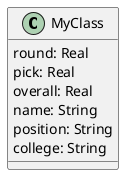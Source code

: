 @startuml "21710096148"


class MyClass{
  round: Real
  pick: Real
  overall: Real
  name: String
  position: String
  college: String
}




@enduml